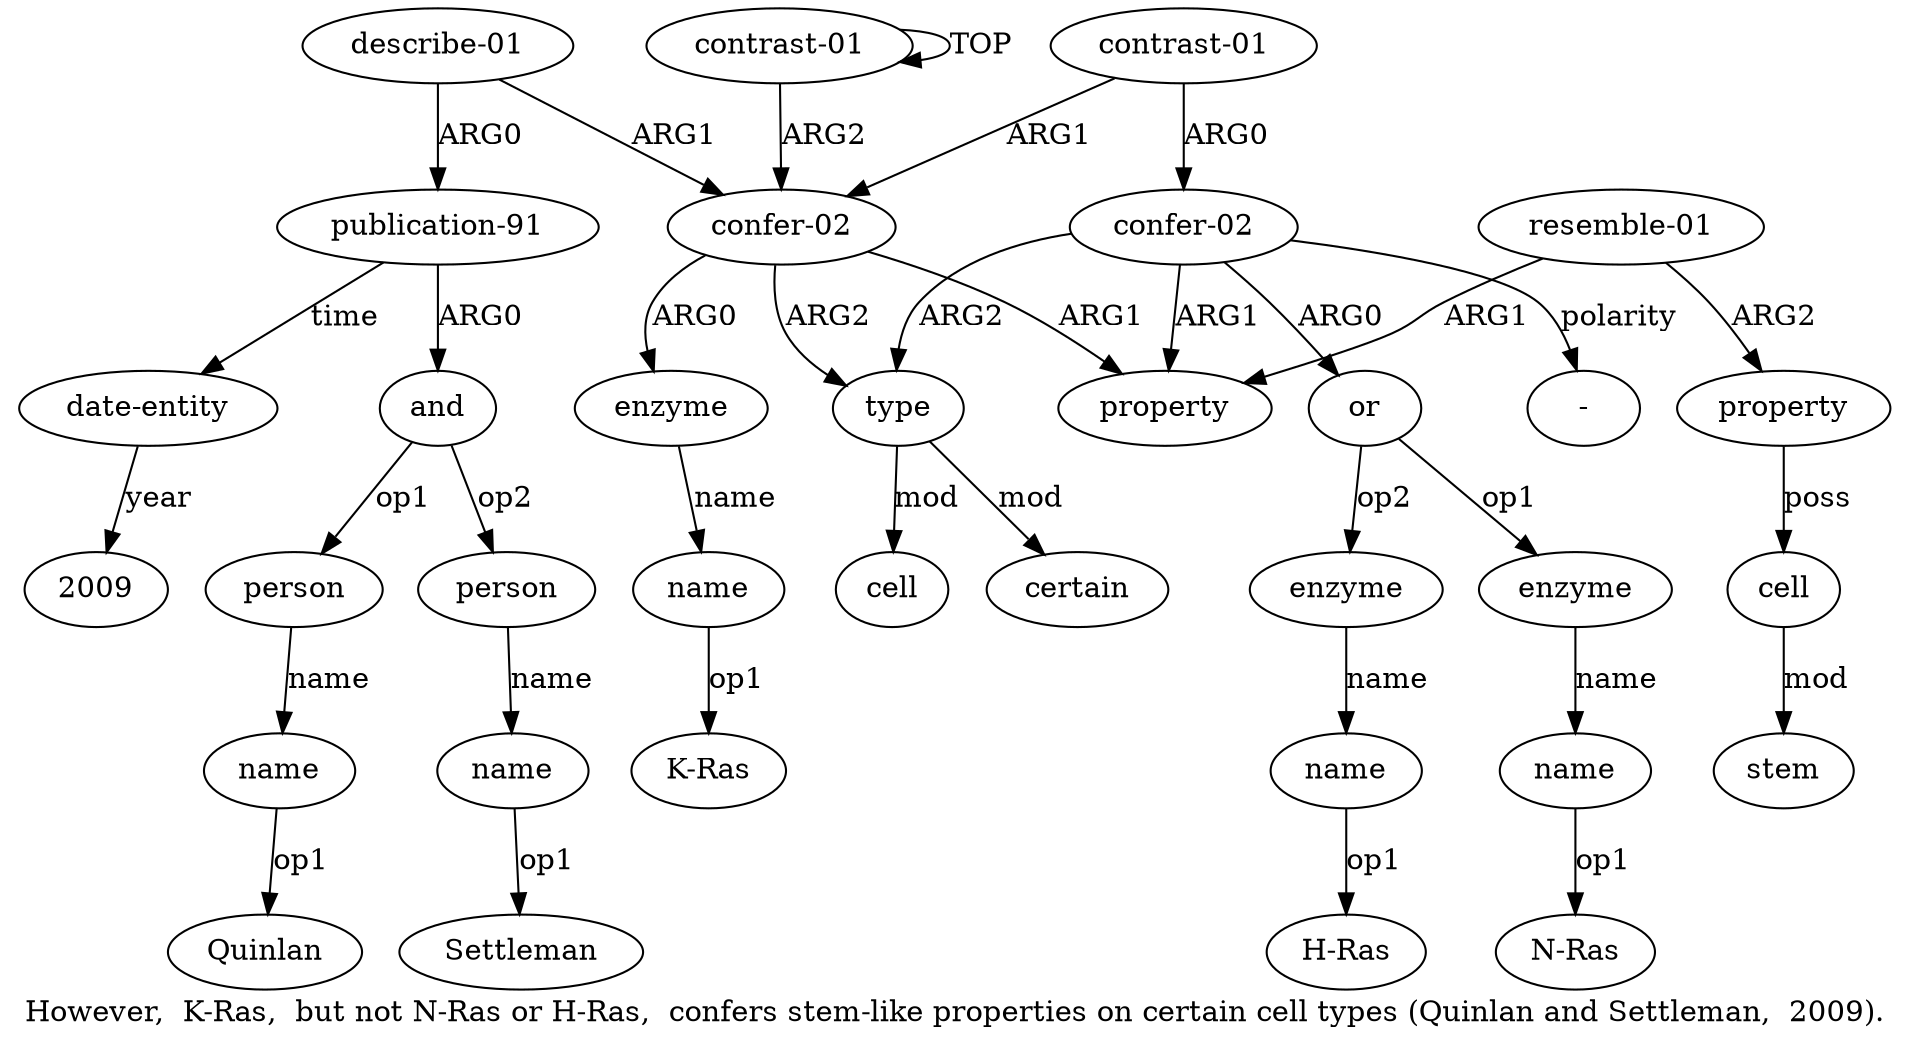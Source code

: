 digraph  {
	graph [label="However,  K-Ras,  but not N-Ras or H-Ras,  confers stem-like properties on certain cell types (Quinlan and Settleman,  2009)."];
	node [label="\N"];
	a20	 [color=black,
		gold_ind=20,
		gold_label="publication-91",
		label="publication-91",
		test_ind=20,
		test_label="publication-91"];
	a21	 [color=black,
		gold_ind=21,
		gold_label=and,
		label=and,
		test_ind=21,
		test_label=and];
	a20 -> a21 [key=0,
	color=black,
	gold_label=ARG0,
	label=ARG0,
	test_label=ARG0];
a26 [color=black,
	gold_ind=26,
	gold_label="date-entity",
	label="date-entity",
	test_ind=26,
	test_label="date-entity"];
a20 -> a26 [key=0,
color=black,
gold_label=time,
label=time,
test_label=time];
a22 [color=black,
gold_ind=22,
gold_label=person,
label=person,
test_ind=22,
test_label=person];
a21 -> a22 [key=0,
color=black,
gold_label=op1,
label=op1,
test_label=op1];
a24 [color=black,
gold_ind=24,
gold_label=person,
label=person,
test_ind=24,
test_label=person];
a21 -> a24 [key=0,
color=black,
gold_label=op2,
label=op2,
test_label=op2];
a23 [color=black,
gold_ind=23,
gold_label=name,
label=name,
test_ind=23,
test_label=name];
a22 -> a23 [key=0,
color=black,
gold_label=name,
label=name,
test_label=name];
"a23 Quinlan" [color=black,
gold_ind=-1,
gold_label=Quinlan,
label=Quinlan,
test_ind=-1,
test_label=Quinlan];
a23 -> "a23 Quinlan" [key=0,
color=black,
gold_label=op1,
label=op1,
test_label=op1];
a25 [color=black,
gold_ind=25,
gold_label=name,
label=name,
test_ind=25,
test_label=name];
a24 -> a25 [key=0,
color=black,
gold_label=name,
label=name,
test_label=name];
"a25 Settleman" [color=black,
gold_ind=-1,
gold_label=Settleman,
label=Settleman,
test_ind=-1,
test_label=Settleman];
a25 -> "a25 Settleman" [key=0,
color=black,
gold_label=op1,
label=op1,
test_label=op1];
"a26 2009" [color=black,
gold_ind=-1,
gold_label=2009,
label=2009,
test_ind=-1,
test_label=2009];
a26 -> "a26 2009" [key=0,
color=black,
gold_label=year,
label=year,
test_label=year];
"a3 K-Ras" [color=black,
gold_ind=-1,
gold_label="K-Ras",
label="K-Ras",
test_ind=-1,
test_label="K-Ras"];
"a16 N-Ras" [color=black,
gold_ind=-1,
gold_label="N-Ras",
label="N-Ras",
test_ind=-1,
test_label="N-Ras"];
a15 [color=black,
gold_ind=15,
gold_label=enzyme,
label=enzyme,
test_ind=15,
test_label=enzyme];
a16 [color=black,
gold_ind=16,
gold_label=name,
label=name,
test_ind=16,
test_label=name];
a15 -> a16 [key=0,
color=black,
gold_label=name,
label=name,
test_label=name];
a14 [color=black,
gold_ind=14,
gold_label=or,
label=or,
test_ind=14,
test_label=or];
a14 -> a15 [key=0,
color=black,
gold_label=op1,
label=op1,
test_label=op1];
a17 [color=black,
gold_ind=17,
gold_label=enzyme,
label=enzyme,
test_ind=17,
test_label=enzyme];
a14 -> a17 [key=0,
color=black,
gold_label=op2,
label=op2,
test_label=op2];
a18 [color=black,
gold_ind=18,
gold_label=name,
label=name,
test_ind=18,
test_label=name];
a17 -> a18 [key=0,
color=black,
gold_label=name,
label=name,
test_label=name];
a16 -> "a16 N-Ras" [key=0,
color=black,
gold_label=op1,
label=op1,
test_label=op1];
a11 [color=black,
gold_ind=11,
gold_label=certain,
label=certain,
test_ind=11,
test_label=certain];
a10 [color=black,
gold_ind=10,
gold_label=cell,
label=cell,
test_ind=10,
test_label=cell];
a13 [color=black,
gold_ind=13,
gold_label="confer-02",
label="confer-02",
test_ind=13,
test_label="confer-02"];
a13 -> a14 [key=0,
color=black,
gold_label=ARG0,
label=ARG0,
test_label=ARG0];
a4 [color=black,
gold_ind=4,
gold_label=property,
label=property,
test_ind=4,
test_label=property];
a13 -> a4 [key=0,
color=black,
gold_label=ARG1,
label=ARG1,
test_label=ARG1];
a9 [color=black,
gold_ind=9,
gold_label=type,
label=type,
test_ind=9,
test_label=type];
a13 -> a9 [key=0,
color=black,
gold_label=ARG2,
label=ARG2,
test_label=ARG2];
"a13 -" [color=black,
gold_ind=-1,
gold_label="-",
label="-",
test_ind=-1,
test_label="-"];
a13 -> "a13 -" [key=0,
color=black,
gold_label=polarity,
label=polarity,
test_label=polarity];
a12 [color=black,
gold_ind=12,
gold_label="contrast-01",
label="contrast-01",
test_ind=12,
test_label="contrast-01"];
a12 -> a13 [key=0,
color=black,
gold_label=ARG0,
label=ARG0,
test_label=ARG0];
a1 [color=black,
gold_ind=1,
gold_label="confer-02",
label="confer-02",
test_ind=1,
test_label="confer-02"];
a12 -> a1 [key=0,
color=black,
gold_label=ARG1,
label=ARG1,
test_label=ARG1];
a19 [color=black,
gold_ind=19,
gold_label="describe-01",
label="describe-01",
test_ind=19,
test_label="describe-01"];
a19 -> a20 [key=0,
color=black,
gold_label=ARG0,
label=ARG0,
test_label=ARG0];
a19 -> a1 [key=0,
color=black,
gold_label=ARG1,
label=ARG1,
test_label=ARG1];
"a18 H-Ras" [color=black,
gold_ind=-1,
gold_label="H-Ras",
label="H-Ras",
test_ind=-1,
test_label="H-Ras"];
a18 -> "a18 H-Ras" [key=0,
color=black,
gold_label=op1,
label=op1,
test_label=op1];
a2 [color=black,
gold_ind=2,
gold_label=enzyme,
label=enzyme,
test_ind=2,
test_label=enzyme];
a1 -> a2 [key=0,
color=black,
gold_label=ARG0,
label=ARG0,
test_label=ARG0];
a1 -> a4 [key=0,
color=black,
gold_label=ARG1,
label=ARG1,
test_label=ARG1];
a1 -> a9 [key=0,
color=black,
gold_label=ARG2,
label=ARG2,
test_label=ARG2];
a0 [color=black,
gold_ind=0,
gold_label="contrast-01",
label="contrast-01",
test_ind=0,
test_label="contrast-01"];
a0 -> a1 [key=0,
color=black,
gold_label=ARG2,
label=ARG2,
test_label=ARG2];
a0 -> a0 [key=0,
color=black,
gold_label=TOP,
label=TOP,
test_label=TOP];
a3 [color=black,
gold_ind=3,
gold_label=name,
label=name,
test_ind=3,
test_label=name];
a3 -> "a3 K-Ras" [key=0,
color=black,
gold_label=op1,
label=op1,
test_label=op1];
a2 -> a3 [key=0,
color=black,
gold_label=name,
label=name,
test_label=name];
a5 [color=black,
gold_ind=5,
gold_label="resemble-01",
label="resemble-01",
test_ind=5,
test_label="resemble-01"];
a5 -> a4 [key=0,
color=black,
gold_label=ARG1,
label=ARG1,
test_label=ARG1];
a6 [color=black,
gold_ind=6,
gold_label=property,
label=property,
test_ind=6,
test_label=property];
a5 -> a6 [key=0,
color=black,
gold_label=ARG2,
label=ARG2,
test_label=ARG2];
a7 [color=black,
gold_ind=7,
gold_label=cell,
label=cell,
test_ind=7,
test_label=cell];
a8 [color=black,
gold_ind=8,
gold_label=stem,
label=stem,
test_ind=8,
test_label=stem];
a7 -> a8 [key=0,
color=black,
gold_label=mod,
label=mod,
test_label=mod];
a6 -> a7 [key=0,
color=black,
gold_label=poss,
label=poss,
test_label=poss];
a9 -> a11 [key=0,
color=black,
gold_label=mod,
label=mod,
test_label=mod];
a9 -> a10 [key=0,
color=black,
gold_label=mod,
label=mod,
test_label=mod];
}
